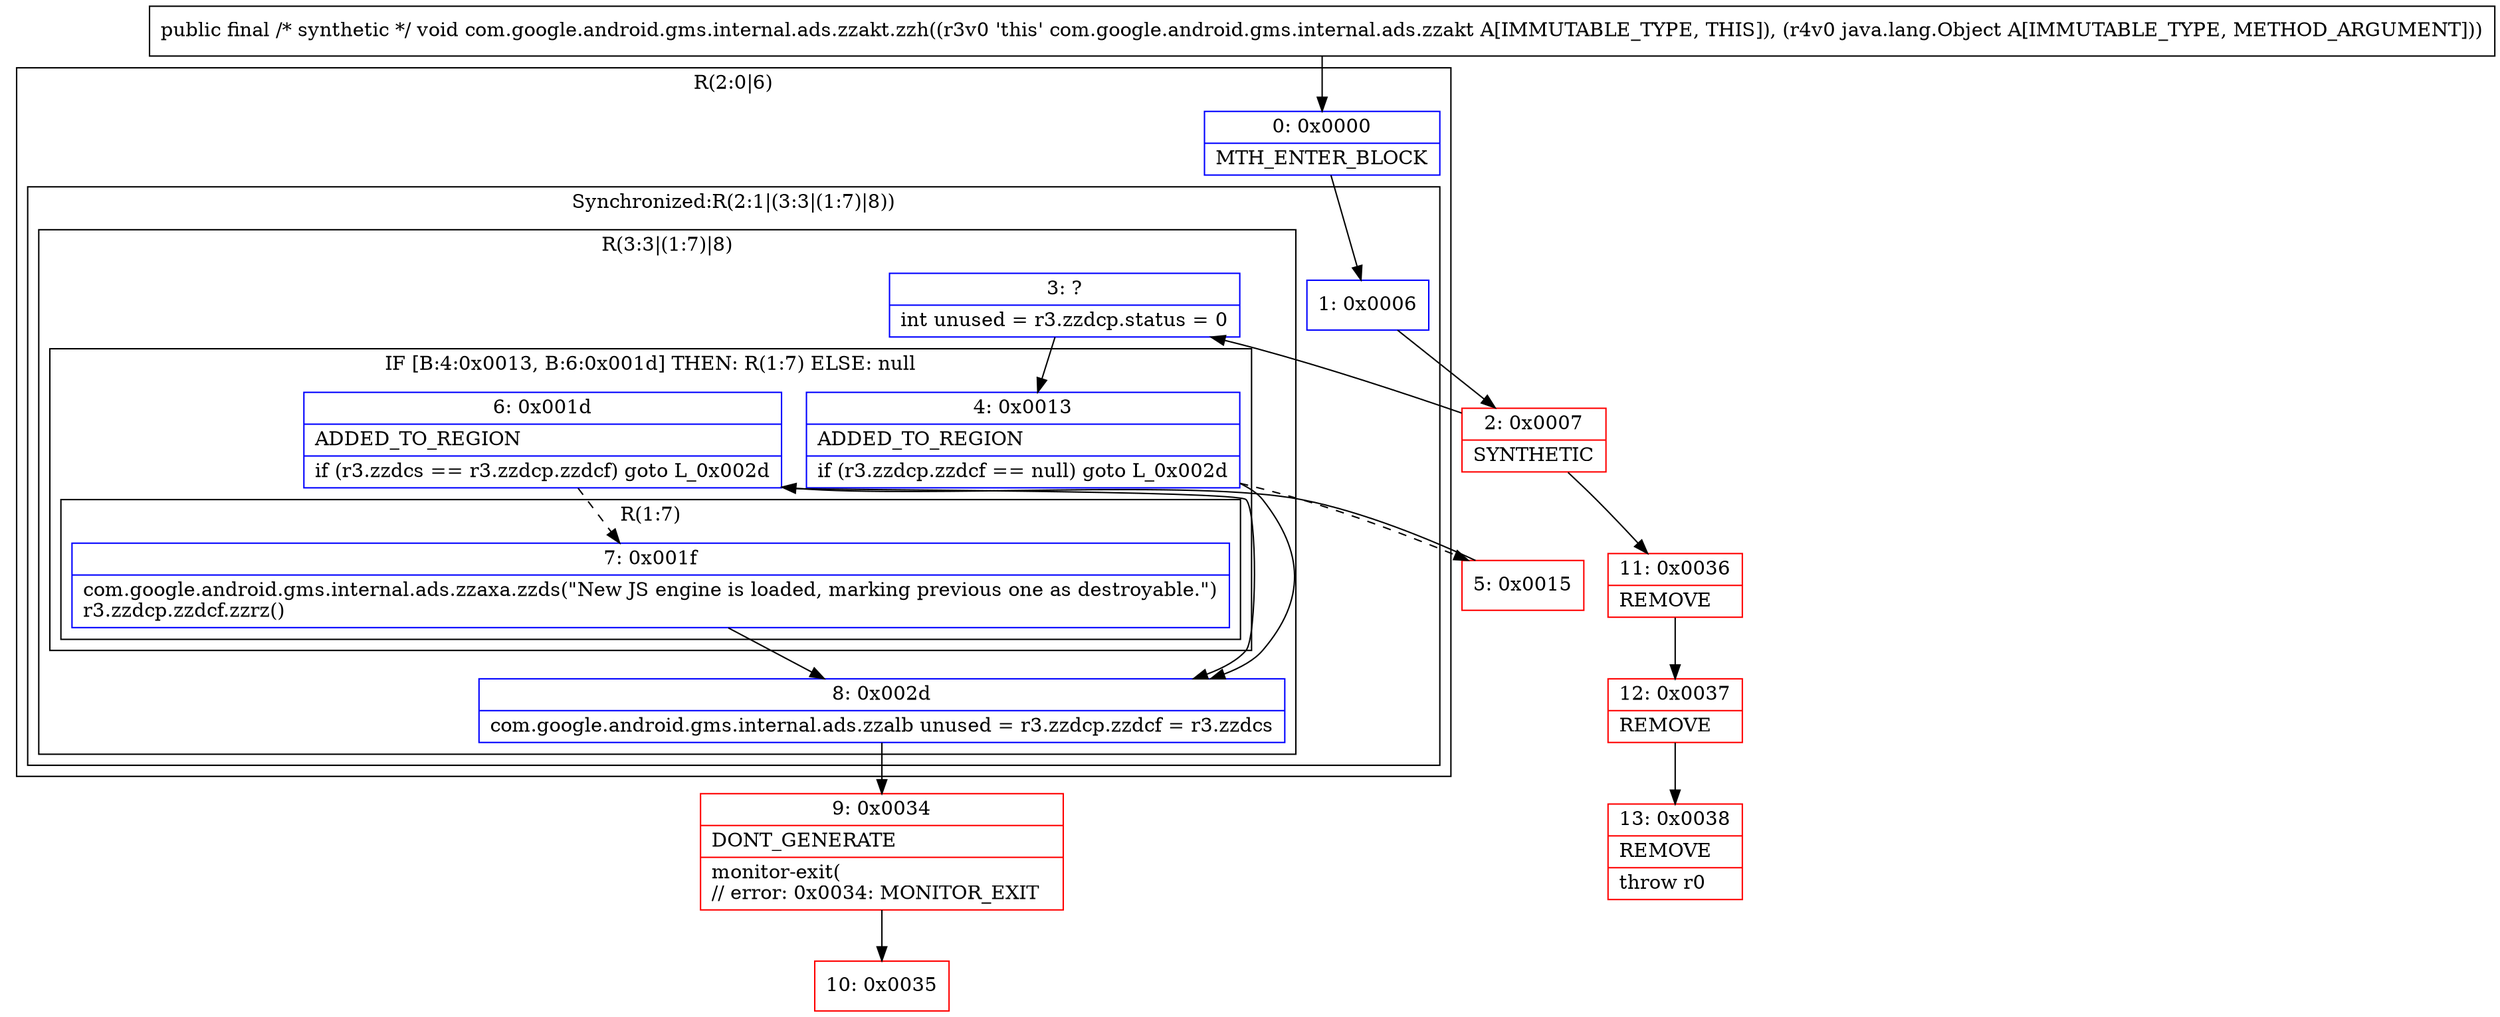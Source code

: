digraph "CFG forcom.google.android.gms.internal.ads.zzakt.zzh(Ljava\/lang\/Object;)V" {
subgraph cluster_Region_1554424377 {
label = "R(2:0|6)";
node [shape=record,color=blue];
Node_0 [shape=record,label="{0\:\ 0x0000|MTH_ENTER_BLOCK\l}"];
subgraph cluster_SynchronizedRegion_1858695726 {
label = "Synchronized:R(2:1|(3:3|(1:7)|8))";
node [shape=record,color=blue];
Node_1 [shape=record,label="{1\:\ 0x0006}"];
subgraph cluster_Region_1561198547 {
label = "R(3:3|(1:7)|8)";
node [shape=record,color=blue];
Node_3 [shape=record,label="{3\:\ ?|int unused = r3.zzdcp.status = 0\l}"];
subgraph cluster_IfRegion_1316259639 {
label = "IF [B:4:0x0013, B:6:0x001d] THEN: R(1:7) ELSE: null";
node [shape=record,color=blue];
Node_4 [shape=record,label="{4\:\ 0x0013|ADDED_TO_REGION\l|if (r3.zzdcp.zzdcf == null) goto L_0x002d\l}"];
Node_6 [shape=record,label="{6\:\ 0x001d|ADDED_TO_REGION\l|if (r3.zzdcs == r3.zzdcp.zzdcf) goto L_0x002d\l}"];
subgraph cluster_Region_657085354 {
label = "R(1:7)";
node [shape=record,color=blue];
Node_7 [shape=record,label="{7\:\ 0x001f|com.google.android.gms.internal.ads.zzaxa.zzds(\"New JS engine is loaded, marking previous one as destroyable.\")\lr3.zzdcp.zzdcf.zzrz()\l}"];
}
}
Node_8 [shape=record,label="{8\:\ 0x002d|com.google.android.gms.internal.ads.zzalb unused = r3.zzdcp.zzdcf = r3.zzdcs\l}"];
}
}
}
Node_2 [shape=record,color=red,label="{2\:\ 0x0007|SYNTHETIC\l}"];
Node_5 [shape=record,color=red,label="{5\:\ 0x0015}"];
Node_9 [shape=record,color=red,label="{9\:\ 0x0034|DONT_GENERATE\l|monitor\-exit(\l\/\/ error: 0x0034: MONITOR_EXIT  \l}"];
Node_10 [shape=record,color=red,label="{10\:\ 0x0035}"];
Node_11 [shape=record,color=red,label="{11\:\ 0x0036|REMOVE\l}"];
Node_12 [shape=record,color=red,label="{12\:\ 0x0037|REMOVE\l}"];
Node_13 [shape=record,color=red,label="{13\:\ 0x0038|REMOVE\l|throw r0\l}"];
MethodNode[shape=record,label="{public final \/* synthetic *\/ void com.google.android.gms.internal.ads.zzakt.zzh((r3v0 'this' com.google.android.gms.internal.ads.zzakt A[IMMUTABLE_TYPE, THIS]), (r4v0 java.lang.Object A[IMMUTABLE_TYPE, METHOD_ARGUMENT])) }"];
MethodNode -> Node_0;
Node_0 -> Node_1;
Node_1 -> Node_2;
Node_3 -> Node_4;
Node_4 -> Node_5[style=dashed];
Node_4 -> Node_8;
Node_6 -> Node_7[style=dashed];
Node_6 -> Node_8;
Node_7 -> Node_8;
Node_8 -> Node_9;
Node_2 -> Node_3;
Node_2 -> Node_11;
Node_5 -> Node_6;
Node_9 -> Node_10;
Node_11 -> Node_12;
Node_12 -> Node_13;
}


